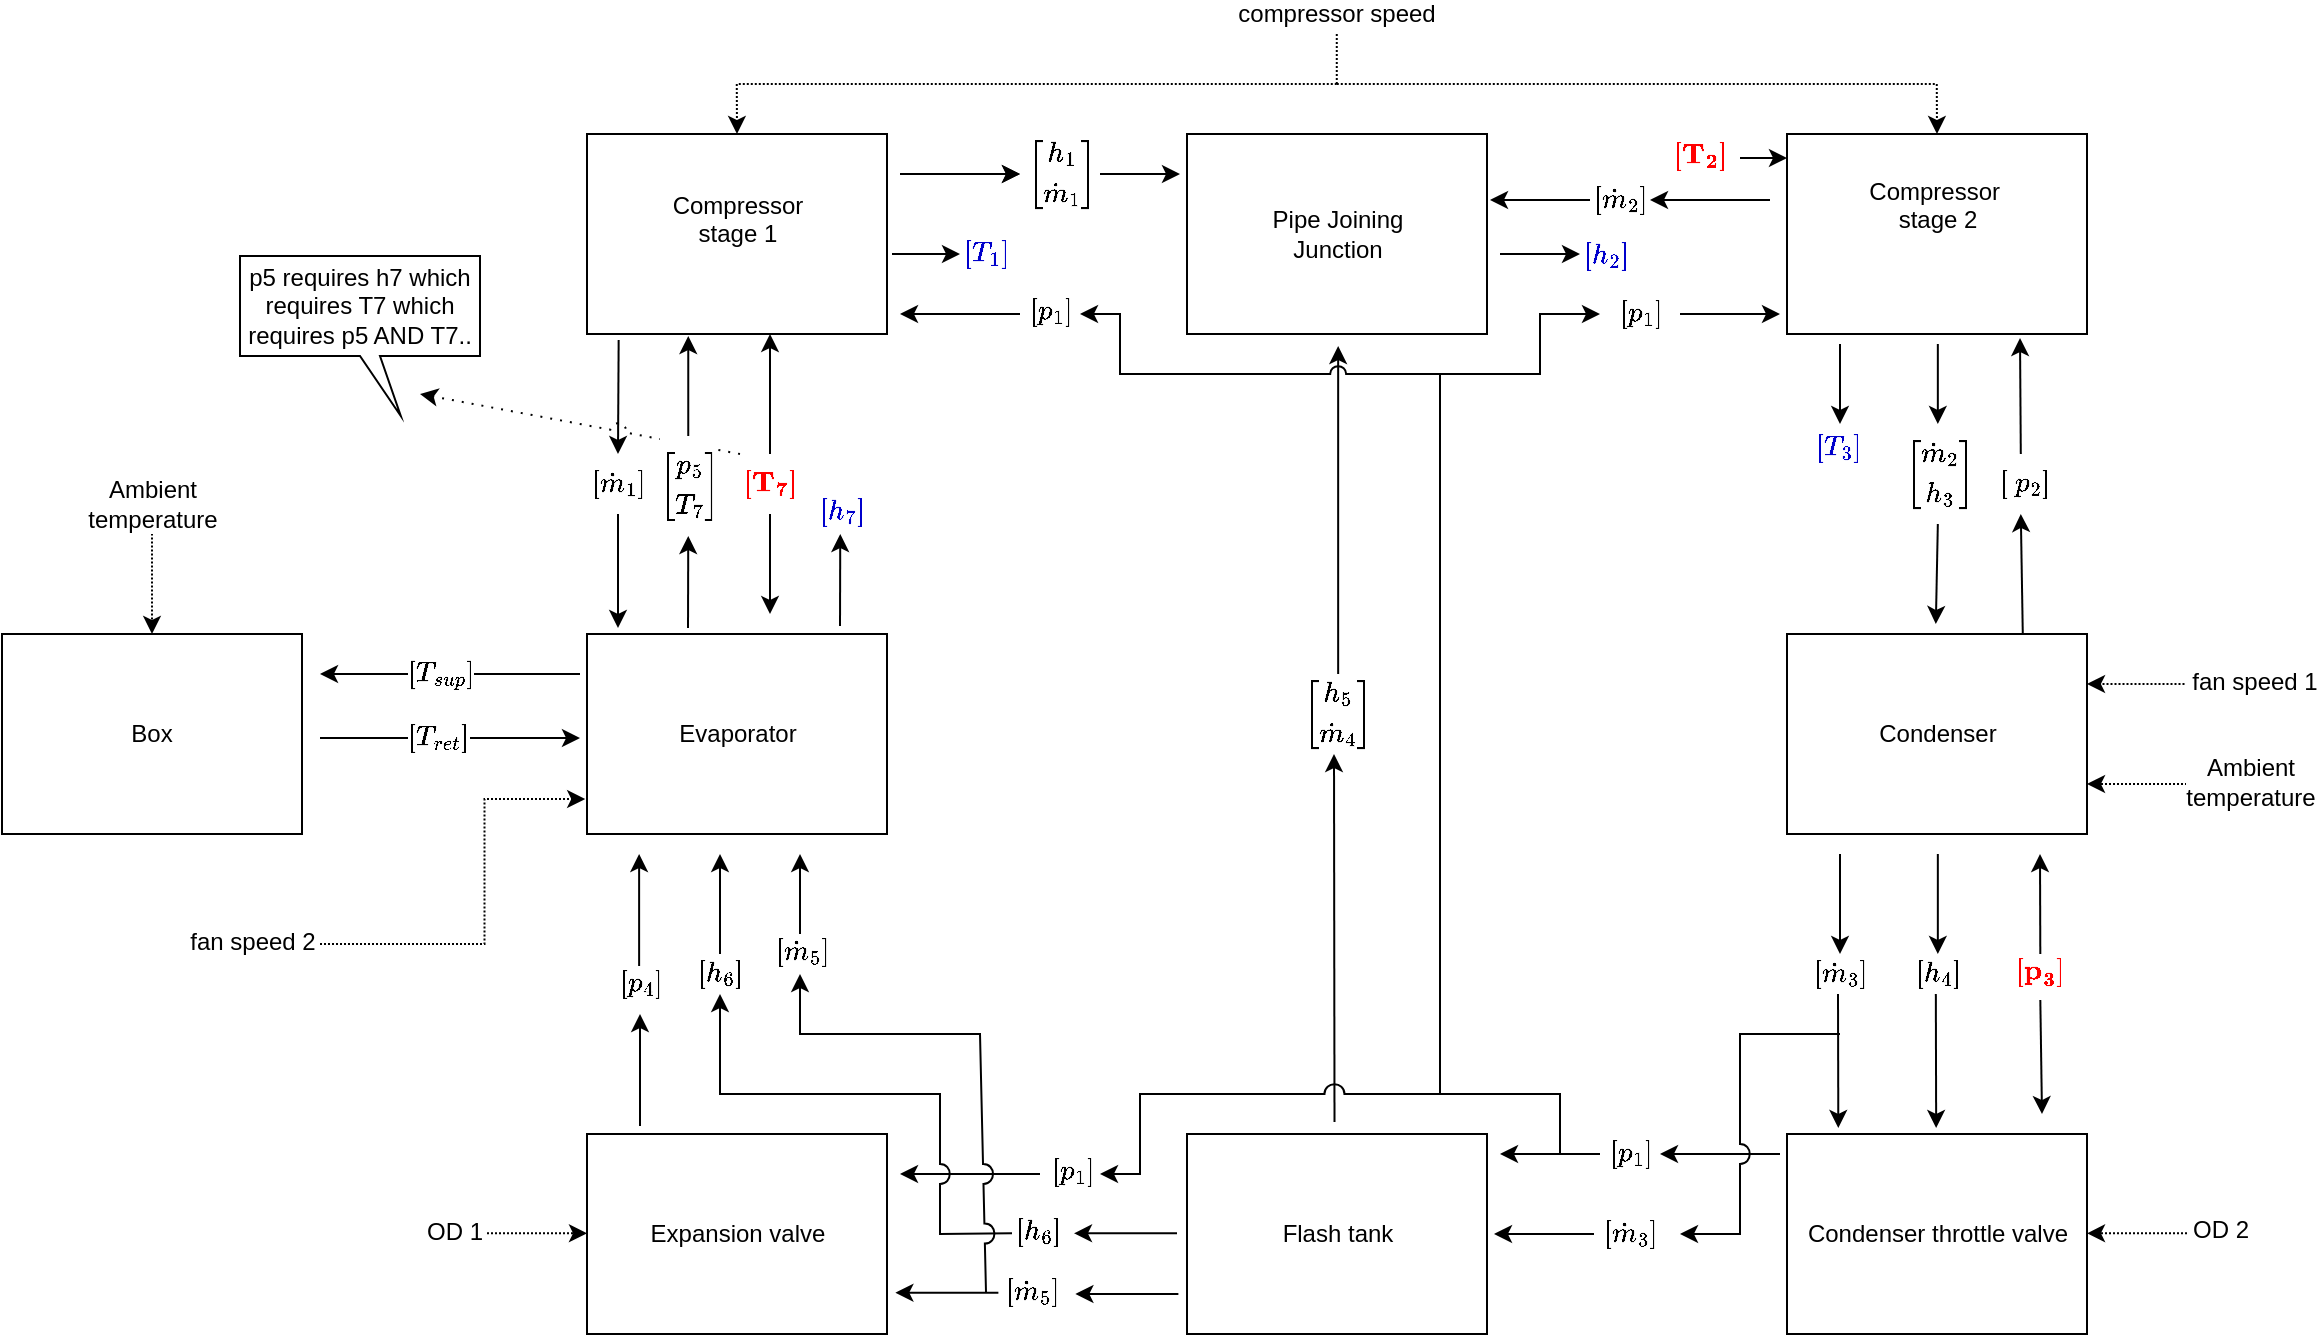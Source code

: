 <mxfile version="17.5.0" type="github">
  <diagram id="maX6PPkqGkgQO3d0mOUZ" name="New">
    <mxGraphModel dx="1007" dy="508" grid="1" gridSize="10" guides="1" tooltips="1" connect="1" arrows="1" fold="1" page="1" pageScale="1" pageWidth="1169" pageHeight="827" math="1" shadow="0">
      <root>
        <mxCell id="a6acP2pozzWjvfzwrBKU-0" />
        <mxCell id="a6acP2pozzWjvfzwrBKU-1" parent="a6acP2pozzWjvfzwrBKU-0" />
        <mxCell id="7Xz_9-x67nZ5A4HUlt5y-95" value="\begin{bmatrix}&lt;br style=&quot;font-size: 12px&quot;&gt;\textbf{T}_\textbf{7}&lt;br style=&quot;font-size: 12px&quot;&gt;\end{bmatrix}" style="edgeLabel;html=1;align=center;verticalAlign=middle;resizable=0;points=[];spacing=2;fontSize=12;horizontal=1;fontColor=#FF0000;" parent="a6acP2pozzWjvfzwrBKU-1" vertex="1" connectable="0">
          <mxGeometry x="400.998" y="249.0" as="geometry">
            <mxPoint x="-6" y="-4" as="offset" />
          </mxGeometry>
        </mxCell>
        <mxCell id="7Xz_9-x67nZ5A4HUlt5y-81" value="\begin{bmatrix}&lt;br style=&quot;font-size: 12px&quot;&gt;\dot{m}_5&lt;br style=&quot;font-size: 12px&quot;&gt;\end{bmatrix}" style="edgeLabel;html=1;align=center;verticalAlign=middle;resizable=0;points=[];spacing=2;fontSize=12;horizontal=1;" parent="a6acP2pozzWjvfzwrBKU-1" vertex="1" connectable="0">
          <mxGeometry x="410.998" y="479.0" as="geometry" />
        </mxCell>
        <mxCell id="7Xz_9-x67nZ5A4HUlt5y-77" value="\begin{bmatrix}&lt;br style=&quot;font-size: 12px&quot;&gt;h_7&lt;br&gt;\end{bmatrix}" style="edgeLabel;html=1;align=center;verticalAlign=middle;resizable=0;points=[];spacing=2;fontSize=12;horizontal=1;fontColor=#0000CC;" parent="a6acP2pozzWjvfzwrBKU-1" vertex="1" connectable="0">
          <mxGeometry x="431.001" y="259" as="geometry" />
        </mxCell>
        <mxCell id="7Xz_9-x67nZ5A4HUlt5y-76" value="\begin{bmatrix}&lt;br style=&quot;font-size: 12px&quot;&gt;T_3&lt;br style=&quot;font-size: 12px&quot;&gt;\end{bmatrix}" style="edgeLabel;html=1;align=center;verticalAlign=middle;resizable=0;points=[];spacing=2;fontSize=12;horizontal=1;fontColor=#0000CC;" parent="a6acP2pozzWjvfzwrBKU-1" vertex="1" connectable="0">
          <mxGeometry x="929.0" y="227" as="geometry" />
        </mxCell>
        <mxCell id="7Xz_9-x67nZ5A4HUlt5y-15" value="\begin{bmatrix}&lt;br style=&quot;font-size: 12px&quot;&gt;h_5\\&lt;br style=&quot;font-size: 12px&quot;&gt;\dot{m}_4&lt;br style=&quot;font-size: 12px&quot;&gt;\end{bmatrix}" style="edgeLabel;html=1;align=center;verticalAlign=middle;resizable=0;points=[];spacing=2;fontSize=12;horizontal=1;" parent="a6acP2pozzWjvfzwrBKU-1" vertex="1" connectable="0">
          <mxGeometry x="678.08" y="360" as="geometry" />
        </mxCell>
        <mxCell id="7Xz_9-x67nZ5A4HUlt5y-57" value="\begin{bmatrix}&lt;br style=&quot;font-size: 12px&quot;&gt;h_6&lt;br style=&quot;font-size: 12px&quot;&gt;\end{bmatrix}" style="edgeLabel;html=1;align=center;verticalAlign=middle;resizable=0;points=[];spacing=2;fontSize=12;horizontal=1;" parent="a6acP2pozzWjvfzwrBKU-1" vertex="1" connectable="0">
          <mxGeometry x="369.998" y="490.0" as="geometry" />
        </mxCell>
        <mxCell id="7Xz_9-x67nZ5A4HUlt5y-24" value="" style="endArrow=classic;html=1;rounded=0;" parent="a6acP2pozzWjvfzwrBKU-1" edge="1">
          <mxGeometry width="50" height="50" relative="1" as="geometry">
            <mxPoint x="677.25" y="564" as="sourcePoint" />
            <mxPoint x="677" y="380" as="targetPoint" />
          </mxGeometry>
        </mxCell>
        <mxCell id="EQVUS-7tTAIxQR2iRs7y-0" value="Compressor &lt;br style=&quot;font-size: 12px&quot;&gt;stage 1&lt;br&gt;&lt;br&gt;" style="rounded=0;whiteSpace=wrap;html=1;fontSize=12;" parent="a6acP2pozzWjvfzwrBKU-1" vertex="1">
          <mxGeometry x="303.5" y="70" width="150.0" height="100" as="geometry" />
        </mxCell>
        <mxCell id="EQVUS-7tTAIxQR2iRs7y-2" value="&lt;div&gt;Compressor&amp;nbsp;&lt;/div&gt;&lt;span style=&quot;font-size: 12px&quot;&gt;&lt;div&gt;stage 2&lt;/div&gt;&lt;div&gt;&lt;br&gt;&lt;/div&gt;&lt;div&gt;&lt;br&gt;&lt;/div&gt;&lt;/span&gt;" style="rounded=0;whiteSpace=wrap;html=1;fontSize=12;align=center;" parent="a6acP2pozzWjvfzwrBKU-1" vertex="1">
          <mxGeometry x="903.5" y="70" width="150.0" height="100" as="geometry" />
        </mxCell>
        <mxCell id="EQVUS-7tTAIxQR2iRs7y-4" value="Condenser" style="rounded=0;whiteSpace=wrap;html=1;fontSize=12;" parent="a6acP2pozzWjvfzwrBKU-1" vertex="1">
          <mxGeometry x="903.5" y="320.0" width="150.0" height="100" as="geometry" />
        </mxCell>
        <mxCell id="EQVUS-7tTAIxQR2iRs7y-6" value="Condenser throttle valve" style="rounded=0;whiteSpace=wrap;html=1;fontSize=12;" parent="a6acP2pozzWjvfzwrBKU-1" vertex="1">
          <mxGeometry x="903.5" y="570" width="150.0" height="100" as="geometry" />
        </mxCell>
        <mxCell id="EQVUS-7tTAIxQR2iRs7y-8" value="Flash tank" style="rounded=0;whiteSpace=wrap;html=1;fontSize=12;" parent="a6acP2pozzWjvfzwrBKU-1" vertex="1">
          <mxGeometry x="603.5" y="570" width="150.0" height="100" as="geometry" />
        </mxCell>
        <mxCell id="EQVUS-7tTAIxQR2iRs7y-10" value="Evaporator" style="rounded=0;whiteSpace=wrap;html=1;fontSize=12;" parent="a6acP2pozzWjvfzwrBKU-1" vertex="1">
          <mxGeometry x="303.5" y="320.0" width="150.0" height="100" as="geometry" />
        </mxCell>
        <mxCell id="EQVUS-7tTAIxQR2iRs7y-12" value="Expansion valve" style="rounded=0;whiteSpace=wrap;html=1;fontSize=12;" parent="a6acP2pozzWjvfzwrBKU-1" vertex="1">
          <mxGeometry x="303.5" y="570" width="150.0" height="100" as="geometry" />
        </mxCell>
        <mxCell id="EQVUS-7tTAIxQR2iRs7y-19" value="" style="endArrow=classic;html=1;rounded=0;entryX=-0.006;entryY=0.875;entryDx=0;entryDy=0;fontSize=12;edgeStyle=orthogonalEdgeStyle;entryPerimeter=0;dashed=1;dashPattern=1 1;" parent="a6acP2pozzWjvfzwrBKU-1" edge="1">
          <mxGeometry width="50" height="50" relative="1" as="geometry">
            <mxPoint x="170" y="475" as="sourcePoint" />
            <mxPoint x="302.6" y="402.5" as="targetPoint" />
            <Array as="points">
              <mxPoint x="252.25" y="402.5" />
            </Array>
          </mxGeometry>
        </mxCell>
        <mxCell id="2IGsuQoMTE90SmOeLrJ3-5" value="&lt;span style=&quot;font-size: 12.0px&quot;&gt;fan speed 2&lt;/span&gt;" style="edgeLabel;html=1;align=center;verticalAlign=middle;resizable=0;points=[];" vertex="1" connectable="0" parent="EQVUS-7tTAIxQR2iRs7y-19">
          <mxGeometry x="-0.436" y="2" relative="1" as="geometry">
            <mxPoint x="-92" y="1" as="offset" />
          </mxGeometry>
        </mxCell>
        <mxCell id="EQVUS-7tTAIxQR2iRs7y-21" value="" style="endArrow=classic;html=1;rounded=0;entryX=1;entryY=0.25;entryDx=0;entryDy=0;fontSize=12;dashed=1;dashPattern=1 1;" parent="a6acP2pozzWjvfzwrBKU-1" target="EQVUS-7tTAIxQR2iRs7y-4" edge="1">
          <mxGeometry width="50" height="50" relative="1" as="geometry">
            <mxPoint x="1102.25" y="345" as="sourcePoint" />
            <mxPoint x="1053.5" y="369.638" as="targetPoint" />
          </mxGeometry>
        </mxCell>
        <mxCell id="2IGsuQoMTE90SmOeLrJ3-1" value="&lt;span style=&quot;font-size: 12.0px&quot;&gt;fan speed 1&lt;/span&gt;" style="edgeLabel;html=1;align=center;verticalAlign=middle;resizable=0;points=[];" vertex="1" connectable="0" parent="EQVUS-7tTAIxQR2iRs7y-21">
          <mxGeometry x="-0.48" y="-1" relative="1" as="geometry">
            <mxPoint x="47" as="offset" />
          </mxGeometry>
        </mxCell>
        <mxCell id="EQVUS-7tTAIxQR2iRs7y-23" value="" style="endArrow=classic;html=1;rounded=0;entryX=0;entryY=0.5;entryDx=0;entryDy=0;fontSize=12;dashed=1;dashPattern=1 1;" parent="a6acP2pozzWjvfzwrBKU-1" edge="1">
          <mxGeometry width="50" height="50" relative="1" as="geometry">
            <mxPoint x="253.5" y="619.638" as="sourcePoint" />
            <mxPoint x="303.5" y="619.638" as="targetPoint" />
          </mxGeometry>
        </mxCell>
        <mxCell id="2IGsuQoMTE90SmOeLrJ3-4" value="&lt;span style=&quot;font-size: 12.0px&quot;&gt;OD 1&lt;/span&gt;" style="edgeLabel;html=1;align=center;verticalAlign=middle;resizable=0;points=[];" vertex="1" connectable="0" parent="EQVUS-7tTAIxQR2iRs7y-23">
          <mxGeometry x="0.009" relative="1" as="geometry">
            <mxPoint x="-42" y="-1" as="offset" />
          </mxGeometry>
        </mxCell>
        <mxCell id="EQVUS-7tTAIxQR2iRs7y-25" value="" style="endArrow=classic;html=1;rounded=0;entryX=1;entryY=0.5;entryDx=0;entryDy=0;fontSize=12;dashed=1;dashPattern=1 1;" parent="a6acP2pozzWjvfzwrBKU-1" edge="1">
          <mxGeometry width="50" height="50" relative="1" as="geometry">
            <mxPoint x="1103.5" y="619.638" as="sourcePoint" />
            <mxPoint x="1053.5" y="619.638" as="targetPoint" />
          </mxGeometry>
        </mxCell>
        <mxCell id="2IGsuQoMTE90SmOeLrJ3-3" value="&lt;span style=&quot;font-size: 12.0px&quot;&gt;OD 2&lt;/span&gt;" style="edgeLabel;html=1;align=center;verticalAlign=middle;resizable=0;points=[];" vertex="1" connectable="0" parent="EQVUS-7tTAIxQR2iRs7y-25">
          <mxGeometry x="-0.054" y="2" relative="1" as="geometry">
            <mxPoint x="40" y="-4" as="offset" />
          </mxGeometry>
        </mxCell>
        <mxCell id="EQVUS-7tTAIxQR2iRs7y-27" value="" style="endArrow=classic;html=1;rounded=0;entryX=0.5;entryY=0;entryDx=0;entryDy=0;fontSize=12;dashed=1;dashPattern=1 1;" parent="a6acP2pozzWjvfzwrBKU-1" target="EQVUS-7tTAIxQR2iRs7y-0" edge="1">
          <mxGeometry width="50" height="50" relative="1" as="geometry">
            <mxPoint x="678.388" y="45" as="sourcePoint" />
            <mxPoint x="715.888" y="7.5" as="targetPoint" />
            <Array as="points">
              <mxPoint x="378.388" y="45" />
            </Array>
          </mxGeometry>
        </mxCell>
        <mxCell id="EQVUS-7tTAIxQR2iRs7y-28" value="" style="endArrow=classic;html=1;rounded=0;entryX=0.5;entryY=0;entryDx=0;entryDy=0;fontSize=12;dashed=1;dashPattern=1 1;" parent="a6acP2pozzWjvfzwrBKU-1" target="EQVUS-7tTAIxQR2iRs7y-2" edge="1">
          <mxGeometry width="50" height="50" relative="1" as="geometry">
            <mxPoint x="678.388" y="45" as="sourcePoint" />
            <mxPoint x="391.0" y="82.5" as="targetPoint" />
            <Array as="points">
              <mxPoint x="978.388" y="45" />
            </Array>
          </mxGeometry>
        </mxCell>
        <mxCell id="EQVUS-7tTAIxQR2iRs7y-29" value="compressor speed" style="edgeStyle=orthogonalEdgeStyle;rounded=0;orthogonalLoop=1;jettySize=auto;html=1;endArrow=none;endFill=0;fontSize=12;dashed=1;dashPattern=1 1;" parent="a6acP2pozzWjvfzwrBKU-1" edge="1">
          <mxGeometry x="-1" y="-10" relative="1" as="geometry">
            <mxPoint x="678.388" y="20" as="sourcePoint" />
            <mxPoint x="678.388" y="45" as="targetPoint" />
            <mxPoint x="10" y="-10" as="offset" />
          </mxGeometry>
        </mxCell>
        <mxCell id="EQVUS-7tTAIxQR2iRs7y-34" value="Pipe Joining &lt;br style=&quot;font-size: 12px&quot;&gt;Junction&lt;br&gt;" style="rounded=0;whiteSpace=wrap;html=1;fontSize=12;" parent="a6acP2pozzWjvfzwrBKU-1" vertex="1">
          <mxGeometry x="603.5" y="70" width="150.0" height="100" as="geometry" />
        </mxCell>
        <mxCell id="M3D5h5YDdG_GwLnv0Bj_-5" value="\begin{bmatrix}&lt;br style=&quot;font-size: 12px&quot;&gt;\dot{m}_5&lt;br style=&quot;font-size: 12px&quot;&gt;\end{bmatrix}" style="edgeLabel;html=1;align=center;verticalAlign=middle;resizable=0;points=[];spacing=2;fontSize=12;horizontal=1;" parent="a6acP2pozzWjvfzwrBKU-1" vertex="1" connectable="0">
          <mxGeometry x="526.128" y="649.0" as="geometry" />
        </mxCell>
        <mxCell id="f2Dl9Xk0tZvhv3cU8BBC-0" value="Box" style="rounded=0;whiteSpace=wrap;html=1;fontSize=12;" parent="a6acP2pozzWjvfzwrBKU-1" vertex="1">
          <mxGeometry x="11" y="320.0" width="150.0" height="100" as="geometry" />
        </mxCell>
        <mxCell id="f2Dl9Xk0tZvhv3cU8BBC-8" value="" style="endArrow=classic;html=1;rounded=0;entryX=1;entryY=0.75;entryDx=0;entryDy=0;fontSize=12;dashed=1;dashPattern=1 1;" parent="a6acP2pozzWjvfzwrBKU-1" target="EQVUS-7tTAIxQR2iRs7y-4" edge="1">
          <mxGeometry width="50" height="50" relative="1" as="geometry">
            <mxPoint x="1103.5" y="395.0" as="sourcePoint" />
            <mxPoint x="1066" y="382.138" as="targetPoint" />
          </mxGeometry>
        </mxCell>
        <mxCell id="2IGsuQoMTE90SmOeLrJ3-2" value="&lt;span style=&quot;font-size: 12.0px&quot;&gt;Ambient&lt;/span&gt;&lt;br style=&quot;font-size: 12.0px&quot;&gt;&lt;span style=&quot;font-size: 12.0px&quot;&gt;temperature&lt;/span&gt;" style="edgeLabel;html=1;align=center;verticalAlign=middle;resizable=0;points=[];" vertex="1" connectable="0" parent="f2Dl9Xk0tZvhv3cU8BBC-8">
          <mxGeometry x="-0.351" y="-3" relative="1" as="geometry">
            <mxPoint x="47" y="2" as="offset" />
          </mxGeometry>
        </mxCell>
        <mxCell id="f2Dl9Xk0tZvhv3cU8BBC-10" value="" style="endArrow=classic;html=1;rounded=0;entryX=0.5;entryY=0;entryDx=0;entryDy=0;fontSize=12;dashed=1;dashPattern=1 1;" parent="a6acP2pozzWjvfzwrBKU-1" target="f2Dl9Xk0tZvhv3cU8BBC-0" edge="1">
          <mxGeometry width="50" height="50" relative="1" as="geometry">
            <mxPoint x="86.0" y="263.75" as="sourcePoint" />
            <mxPoint x="39.75" y="251.25" as="targetPoint" />
          </mxGeometry>
        </mxCell>
        <mxCell id="f2Dl9Xk0tZvhv3cU8BBC-11" value="Ambient&lt;br&gt;temperature" style="edgeLabel;html=1;align=center;verticalAlign=middle;resizable=0;points=[];fontSize=12;" parent="f2Dl9Xk0tZvhv3cU8BBC-10" vertex="1" connectable="0">
          <mxGeometry x="-0.455" y="-1" relative="1" as="geometry">
            <mxPoint x="1" y="-25" as="offset" />
          </mxGeometry>
        </mxCell>
        <mxCell id="7Xz_9-x67nZ5A4HUlt5y-1" value="\begin{bmatrix}&lt;br style=&quot;font-size: 12px&quot;&gt;\dot{m}_2&lt;br style=&quot;font-size: 12px&quot;&gt;\end{bmatrix}" style="edgeLabel;html=1;align=center;verticalAlign=middle;resizable=0;points=[];spacing=2;fontSize=12;horizontal=1;" parent="a6acP2pozzWjvfzwrBKU-1" vertex="1" connectable="0">
          <mxGeometry x="820.0" y="103" as="geometry" />
        </mxCell>
        <mxCell id="7Xz_9-x67nZ5A4HUlt5y-4" value="" style="endArrow=classic;html=1;rounded=0;entryX=0;entryY=0.25;entryDx=0;entryDy=0;" parent="a6acP2pozzWjvfzwrBKU-1" edge="1">
          <mxGeometry width="50" height="50" relative="1" as="geometry">
            <mxPoint x="880" y="82" as="sourcePoint" />
            <mxPoint x="903.5" y="82" as="targetPoint" />
          </mxGeometry>
        </mxCell>
        <mxCell id="7Xz_9-x67nZ5A4HUlt5y-7" value="\begin{bmatrix}&lt;br style=&quot;font-size: 12px&quot;&gt;h_2&lt;br style=&quot;font-size: 12px&quot;&gt;\end{bmatrix}" style="edgeLabel;html=1;align=center;verticalAlign=middle;resizable=0;points=[];spacing=2;fontSize=12;horizontal=1;fontColor=#0000CC;" parent="a6acP2pozzWjvfzwrBKU-1" vertex="1" connectable="0">
          <mxGeometry x="813.0" y="131" as="geometry" />
        </mxCell>
        <mxCell id="7Xz_9-x67nZ5A4HUlt5y-8" value="" style="endArrow=classic;html=1;rounded=0;" parent="a6acP2pozzWjvfzwrBKU-1" edge="1">
          <mxGeometry width="50" height="50" relative="1" as="geometry">
            <mxPoint x="760" y="130" as="sourcePoint" />
            <mxPoint x="800" y="130" as="targetPoint" />
          </mxGeometry>
        </mxCell>
        <mxCell id="7Xz_9-x67nZ5A4HUlt5y-9" value="" style="endArrow=classic;html=1;rounded=0;" parent="a6acP2pozzWjvfzwrBKU-1" edge="1">
          <mxGeometry width="50" height="50" relative="1" as="geometry">
            <mxPoint x="895" y="103" as="sourcePoint" />
            <mxPoint x="835" y="103" as="targetPoint" />
          </mxGeometry>
        </mxCell>
        <mxCell id="7Xz_9-x67nZ5A4HUlt5y-10" value="\begin{bmatrix}&lt;br style=&quot;font-size: 12px&quot;&gt;p_1&lt;br style=&quot;font-size: 12px&quot;&gt;\end{bmatrix}" style="edgeLabel;html=1;align=center;verticalAlign=middle;resizable=0;points=[];spacing=2;fontSize=12;horizontal=1;" parent="a6acP2pozzWjvfzwrBKU-1" vertex="1" connectable="0">
          <mxGeometry x="830.0" y="160" as="geometry" />
        </mxCell>
        <mxCell id="7Xz_9-x67nZ5A4HUlt5y-11" value="" style="endArrow=classic;html=1;rounded=0;" parent="a6acP2pozzWjvfzwrBKU-1" edge="1">
          <mxGeometry width="50" height="50" relative="1" as="geometry">
            <mxPoint x="805" y="103" as="sourcePoint" />
            <mxPoint x="755" y="103" as="targetPoint" />
          </mxGeometry>
        </mxCell>
        <mxCell id="7Xz_9-x67nZ5A4HUlt5y-12" value="\begin{bmatrix}&lt;br style=&quot;font-size: 12px&quot;&gt;T_1&lt;br&gt;\end{bmatrix}" style="edgeLabel;html=1;align=center;verticalAlign=middle;resizable=0;points=[];spacing=2;fontSize=12;horizontal=1;fontColor=#0000CC;" parent="a6acP2pozzWjvfzwrBKU-1" vertex="1" connectable="0">
          <mxGeometry x="503.001" y="130" as="geometry" />
        </mxCell>
        <mxCell id="7Xz_9-x67nZ5A4HUlt5y-13" value="\begin{bmatrix}&lt;br style=&quot;font-size: 12px&quot;&gt;h_1\\&lt;br style=&quot;font-size: 12px&quot;&gt;\dot{m}_1&lt;br style=&quot;font-size: 12px&quot;&gt;\end{bmatrix}" style="edgeLabel;html=1;align=center;verticalAlign=middle;resizable=0;points=[];spacing=2;fontSize=12;horizontal=1;" parent="a6acP2pozzWjvfzwrBKU-1" vertex="1" connectable="0">
          <mxGeometry x="540.001" y="90" as="geometry" />
        </mxCell>
        <mxCell id="7Xz_9-x67nZ5A4HUlt5y-14" value="" style="endArrow=classic;html=1;rounded=0;" parent="a6acP2pozzWjvfzwrBKU-1" edge="1">
          <mxGeometry width="50" height="50" relative="1" as="geometry">
            <mxPoint x="560" y="90" as="sourcePoint" />
            <mxPoint x="600" y="90" as="targetPoint" />
          </mxGeometry>
        </mxCell>
        <mxCell id="7Xz_9-x67nZ5A4HUlt5y-16" value="" style="endArrow=classic;html=1;rounded=0;" parent="a6acP2pozzWjvfzwrBKU-1" edge="1">
          <mxGeometry width="50" height="50" relative="1" as="geometry">
            <mxPoint x="679.08" y="340" as="sourcePoint" />
            <mxPoint x="679.08" y="176" as="targetPoint" />
          </mxGeometry>
        </mxCell>
        <mxCell id="7Xz_9-x67nZ5A4HUlt5y-17" value="" style="endArrow=classic;html=1;rounded=0;" parent="a6acP2pozzWjvfzwrBKU-1" edge="1">
          <mxGeometry width="50" height="50" relative="1" as="geometry">
            <mxPoint x="456" y="130" as="sourcePoint" />
            <mxPoint x="490" y="130" as="targetPoint" />
          </mxGeometry>
        </mxCell>
        <mxCell id="7Xz_9-x67nZ5A4HUlt5y-18" value="" style="endArrow=classic;html=1;rounded=0;" parent="a6acP2pozzWjvfzwrBKU-1" edge="1">
          <mxGeometry width="50" height="50" relative="1" as="geometry">
            <mxPoint x="810" y="580" as="sourcePoint" />
            <mxPoint x="810" y="160" as="targetPoint" />
            <Array as="points">
              <mxPoint x="790" y="580" />
              <mxPoint x="790" y="550" />
              <mxPoint x="730" y="550" />
              <mxPoint x="730" y="190" />
              <mxPoint x="780" y="190" />
              <mxPoint x="780" y="160" />
            </Array>
          </mxGeometry>
        </mxCell>
        <mxCell id="7Xz_9-x67nZ5A4HUlt5y-19" value="" style="endArrow=classic;html=1;rounded=0;jumpStyle=arc;jumpSize=10;" parent="a6acP2pozzWjvfzwrBKU-1" edge="1">
          <mxGeometry width="50" height="50" relative="1" as="geometry">
            <mxPoint x="750" y="550" as="sourcePoint" />
            <mxPoint x="560" y="590" as="targetPoint" />
            <Array as="points">
              <mxPoint x="580" y="550" />
              <mxPoint x="580" y="590" />
            </Array>
          </mxGeometry>
        </mxCell>
        <mxCell id="7Xz_9-x67nZ5A4HUlt5y-20" value="\begin{bmatrix}&lt;br style=&quot;font-size: 12px&quot;&gt;p_1&lt;br style=&quot;font-size: 12px&quot;&gt;\end{bmatrix}" style="edgeLabel;html=1;align=center;verticalAlign=middle;resizable=0;points=[];spacing=2;fontSize=12;horizontal=1;" parent="a6acP2pozzWjvfzwrBKU-1" vertex="1" connectable="0">
          <mxGeometry x="850.0" y="575" as="geometry">
            <mxPoint x="-25" y="5" as="offset" />
          </mxGeometry>
        </mxCell>
        <mxCell id="7Xz_9-x67nZ5A4HUlt5y-21" value="" style="endArrow=classic;html=1;rounded=0;jumpStyle=arc;jumpSize=10;" parent="a6acP2pozzWjvfzwrBKU-1" edge="1">
          <mxGeometry width="50" height="50" relative="1" as="geometry">
            <mxPoint x="900" y="580" as="sourcePoint" />
            <mxPoint x="840" y="580" as="targetPoint" />
          </mxGeometry>
        </mxCell>
        <mxCell id="7Xz_9-x67nZ5A4HUlt5y-22" value="" style="endArrow=classic;html=1;rounded=0;" parent="a6acP2pozzWjvfzwrBKU-1" edge="1">
          <mxGeometry width="50" height="50" relative="1" as="geometry">
            <mxPoint x="850" y="160" as="sourcePoint" />
            <mxPoint x="900" y="160" as="targetPoint" />
          </mxGeometry>
        </mxCell>
        <mxCell id="7Xz_9-x67nZ5A4HUlt5y-26" value="\begin{bmatrix}&lt;br style=&quot;font-size: 12px&quot;&gt;p_1&lt;br style=&quot;font-size: 12px&quot;&gt;\end{bmatrix}" style="edgeLabel;html=1;align=center;verticalAlign=middle;resizable=0;points=[];spacing=2;fontSize=12;horizontal=1;" parent="a6acP2pozzWjvfzwrBKU-1" vertex="1" connectable="0">
          <mxGeometry x="545.44" y="589" as="geometry" />
        </mxCell>
        <mxCell id="7Xz_9-x67nZ5A4HUlt5y-27" value="" style="endArrow=classic;html=1;rounded=0;jumpStyle=arc;jumpSize=10;" parent="a6acP2pozzWjvfzwrBKU-1" edge="1">
          <mxGeometry width="50" height="50" relative="1" as="geometry">
            <mxPoint x="530" y="590" as="sourcePoint" />
            <mxPoint x="460" y="590" as="targetPoint" />
          </mxGeometry>
        </mxCell>
        <mxCell id="7Xz_9-x67nZ5A4HUlt5y-28" value="" style="endArrow=classic;html=1;rounded=0;" parent="a6acP2pozzWjvfzwrBKU-1" edge="1">
          <mxGeometry width="50" height="50" relative="1" as="geometry">
            <mxPoint x="460" y="90" as="sourcePoint" />
            <mxPoint x="520" y="90" as="targetPoint" />
          </mxGeometry>
        </mxCell>
        <mxCell id="7Xz_9-x67nZ5A4HUlt5y-29" value="\begin{bmatrix}&lt;br style=&quot;font-size: 12px&quot;&gt;\dot{m}_2\\&lt;br&gt;h_3&lt;br style=&quot;font-size: 12px&quot;&gt;\end{bmatrix}" style="edgeLabel;html=1;align=center;verticalAlign=middle;resizable=0;points=[];spacing=2;fontSize=12;horizontal=1;" parent="a6acP2pozzWjvfzwrBKU-1" vertex="1" connectable="0">
          <mxGeometry x="978.92" y="240" as="geometry" />
        </mxCell>
        <mxCell id="7Xz_9-x67nZ5A4HUlt5y-30" value="" style="endArrow=classic;html=1;rounded=0;" parent="a6acP2pozzWjvfzwrBKU-1" edge="1">
          <mxGeometry width="50" height="50" relative="1" as="geometry">
            <mxPoint x="978.92" y="175" as="sourcePoint" />
            <mxPoint x="978.92" y="215" as="targetPoint" />
          </mxGeometry>
        </mxCell>
        <mxCell id="7Xz_9-x67nZ5A4HUlt5y-32" value="" style="endArrow=classic;html=1;rounded=0;" parent="a6acP2pozzWjvfzwrBKU-1" edge="1">
          <mxGeometry width="50" height="50" relative="1" as="geometry">
            <mxPoint x="978.92" y="265" as="sourcePoint" />
            <mxPoint x="977.92" y="315" as="targetPoint" />
          </mxGeometry>
        </mxCell>
        <mxCell id="7Xz_9-x67nZ5A4HUlt5y-36" value="\begin{bmatrix}\&lt;br style=&quot;font-size: 12px&quot;&gt;p_2\\&lt;br style=&quot;font-size: 12px&quot;&gt;\end{bmatrix}" style="edgeLabel;html=1;align=center;verticalAlign=middle;resizable=0;points=[];spacing=2;fontSize=12;horizontal=1;" parent="a6acP2pozzWjvfzwrBKU-1" vertex="1" connectable="0">
          <mxGeometry x="1021.398" y="245" as="geometry" />
        </mxCell>
        <mxCell id="7Xz_9-x67nZ5A4HUlt5y-38" value="" style="endArrow=classic;html=1;rounded=0;entryX=0.634;entryY=1.02;entryDx=0;entryDy=0;entryPerimeter=0;" parent="a6acP2pozzWjvfzwrBKU-1" edge="1">
          <mxGeometry width="50" height="50" relative="1" as="geometry">
            <mxPoint x="1020.4" y="230" as="sourcePoint" />
            <mxPoint x="1020.0" y="172" as="targetPoint" />
          </mxGeometry>
        </mxCell>
        <mxCell id="7Xz_9-x67nZ5A4HUlt5y-41" value="" style="endArrow=classic;html=1;rounded=0;" parent="a6acP2pozzWjvfzwrBKU-1" edge="1">
          <mxGeometry width="50" height="50" relative="1" as="geometry">
            <mxPoint x="1021.4" y="320" as="sourcePoint" />
            <mxPoint x="1020.4" y="260" as="targetPoint" />
          </mxGeometry>
        </mxCell>
        <mxCell id="7Xz_9-x67nZ5A4HUlt5y-45" value="\begin{bmatrix}&lt;br style=&quot;font-size: 12px&quot;&gt;\textbf{T}_\textbf{2}&lt;br style=&quot;font-size: 12px&quot;&gt;\end{bmatrix}" style="edgeLabel;html=1;align=center;verticalAlign=middle;resizable=0;points=[];spacing=2;fontSize=12;horizontal=1;fontColor=#FF0000;" parent="a6acP2pozzWjvfzwrBKU-1" vertex="1" connectable="0">
          <mxGeometry x="865.998" y="85.0" as="geometry">
            <mxPoint x="-6" y="-4" as="offset" />
          </mxGeometry>
        </mxCell>
        <mxCell id="7Xz_9-x67nZ5A4HUlt5y-47" value="" style="endArrow=classic;html=1;rounded=0;jumpStyle=arc;jumpSize=10;" parent="a6acP2pozzWjvfzwrBKU-1" edge="1">
          <mxGeometry width="50" height="50" relative="1" as="geometry">
            <mxPoint x="790" y="580" as="sourcePoint" />
            <mxPoint x="760" y="580" as="targetPoint" />
          </mxGeometry>
        </mxCell>
        <mxCell id="7Xz_9-x67nZ5A4HUlt5y-48" value="\begin{bmatrix}&lt;br style=&quot;font-size: 12px&quot;&gt;\dot{m}_3&lt;br style=&quot;font-size: 12px&quot;&gt;\end{bmatrix}" style="edgeLabel;html=1;align=center;verticalAlign=middle;resizable=0;points=[];spacing=2;fontSize=12;horizontal=1;" parent="a6acP2pozzWjvfzwrBKU-1" vertex="1" connectable="0">
          <mxGeometry x="850.0" y="615" as="geometry">
            <mxPoint x="-25" y="5" as="offset" />
          </mxGeometry>
        </mxCell>
        <mxCell id="7Xz_9-x67nZ5A4HUlt5y-49" value="" style="endArrow=classic;html=1;rounded=0;jumpStyle=arc;jumpSize=10;" parent="a6acP2pozzWjvfzwrBKU-1" edge="1">
          <mxGeometry width="50" height="50" relative="1" as="geometry">
            <mxPoint x="930" y="520" as="sourcePoint" />
            <mxPoint x="850" y="620" as="targetPoint" />
            <Array as="points">
              <mxPoint x="880" y="520" />
              <mxPoint x="880" y="550" />
              <mxPoint x="880" y="620" />
            </Array>
          </mxGeometry>
        </mxCell>
        <mxCell id="7Xz_9-x67nZ5A4HUlt5y-51" value="" style="endArrow=classic;html=1;rounded=0;jumpStyle=arc;jumpSize=10;" parent="a6acP2pozzWjvfzwrBKU-1" edge="1">
          <mxGeometry width="50" height="50" relative="1" as="geometry">
            <mxPoint x="807" y="620" as="sourcePoint" />
            <mxPoint x="757" y="620" as="targetPoint" />
          </mxGeometry>
        </mxCell>
        <mxCell id="7Xz_9-x67nZ5A4HUlt5y-52" value="" style="endArrow=classic;html=1;rounded=0;jumpStyle=arc;jumpSize=10;" parent="a6acP2pozzWjvfzwrBKU-1" edge="1">
          <mxGeometry width="50" height="50" relative="1" as="geometry">
            <mxPoint x="599.19" y="650" as="sourcePoint" />
            <mxPoint x="547.69" y="650" as="targetPoint" />
          </mxGeometry>
        </mxCell>
        <mxCell id="7Xz_9-x67nZ5A4HUlt5y-53" value="" style="endArrow=classic;html=1;rounded=0;jumpStyle=arc;jumpSize=10;" parent="a6acP2pozzWjvfzwrBKU-1" edge="1">
          <mxGeometry width="50" height="50" relative="1" as="geometry">
            <mxPoint x="509.19" y="649.33" as="sourcePoint" />
            <mxPoint x="457.69" y="649.33" as="targetPoint" />
          </mxGeometry>
        </mxCell>
        <mxCell id="7Xz_9-x67nZ5A4HUlt5y-54" value="\begin{bmatrix}&lt;br style=&quot;font-size: 12px&quot;&gt;h_6&lt;br style=&quot;font-size: 12px&quot;&gt;\end{bmatrix}" style="edgeLabel;html=1;align=center;verticalAlign=middle;resizable=0;points=[];spacing=2;fontSize=12;horizontal=1;" parent="a6acP2pozzWjvfzwrBKU-1" vertex="1" connectable="0">
          <mxGeometry x="529.128" y="619.0" as="geometry" />
        </mxCell>
        <mxCell id="7Xz_9-x67nZ5A4HUlt5y-55" value="" style="endArrow=classic;html=1;rounded=0;jumpStyle=arc;jumpSize=10;" parent="a6acP2pozzWjvfzwrBKU-1" edge="1">
          <mxGeometry width="50" height="50" relative="1" as="geometry">
            <mxPoint x="598.5" y="619.67" as="sourcePoint" />
            <mxPoint x="547" y="619.67" as="targetPoint" />
          </mxGeometry>
        </mxCell>
        <mxCell id="7Xz_9-x67nZ5A4HUlt5y-56" value="" style="endArrow=classic;html=1;rounded=0;jumpStyle=arc;jumpSize=10;" parent="a6acP2pozzWjvfzwrBKU-1" edge="1">
          <mxGeometry width="50" height="50" relative="1" as="geometry">
            <mxPoint x="516" y="619.67" as="sourcePoint" />
            <mxPoint x="370" y="500" as="targetPoint" />
            <Array as="points">
              <mxPoint x="480" y="620" />
              <mxPoint x="480" y="550" />
              <mxPoint x="370" y="550" />
            </Array>
          </mxGeometry>
        </mxCell>
        <mxCell id="7Xz_9-x67nZ5A4HUlt5y-58" value="" style="endArrow=classic;html=1;rounded=0;" parent="a6acP2pozzWjvfzwrBKU-1" edge="1">
          <mxGeometry width="50" height="50" relative="1" as="geometry">
            <mxPoint x="370" y="480" as="sourcePoint" />
            <mxPoint x="370" y="430" as="targetPoint" />
          </mxGeometry>
        </mxCell>
        <mxCell id="7Xz_9-x67nZ5A4HUlt5y-60" value="" style="endArrow=classic;html=1;rounded=0;jumpStyle=arc;jumpSize=8;" parent="a6acP2pozzWjvfzwrBKU-1" edge="1">
          <mxGeometry width="50" height="50" relative="1" as="geometry">
            <mxPoint x="730" y="190" as="sourcePoint" />
            <mxPoint x="550" y="160" as="targetPoint" />
            <Array as="points">
              <mxPoint x="570" y="190" />
              <mxPoint x="570" y="160" />
            </Array>
          </mxGeometry>
        </mxCell>
        <mxCell id="7Xz_9-x67nZ5A4HUlt5y-61" value="\begin{bmatrix}&lt;br&gt;p_1&lt;br&gt;\end{bmatrix}" style="edgeLabel;html=1;align=center;verticalAlign=middle;resizable=0;points=[];spacing=2;fontSize=12;horizontal=1;" parent="a6acP2pozzWjvfzwrBKU-1" vertex="1" connectable="0">
          <mxGeometry x="538.001" y="160" as="geometry">
            <mxPoint x="-3" y="-1" as="offset" />
          </mxGeometry>
        </mxCell>
        <mxCell id="7Xz_9-x67nZ5A4HUlt5y-62" value="" style="endArrow=classic;html=1;rounded=0;" parent="a6acP2pozzWjvfzwrBKU-1" edge="1">
          <mxGeometry width="50" height="50" relative="1" as="geometry">
            <mxPoint x="460" y="90" as="sourcePoint" />
            <mxPoint x="520" y="90" as="targetPoint" />
          </mxGeometry>
        </mxCell>
        <mxCell id="7Xz_9-x67nZ5A4HUlt5y-63" value="" style="endArrow=classic;html=1;rounded=0;" parent="a6acP2pozzWjvfzwrBKU-1" edge="1">
          <mxGeometry width="50" height="50" relative="1" as="geometry">
            <mxPoint x="520" y="160" as="sourcePoint" />
            <mxPoint x="460" y="160" as="targetPoint" />
          </mxGeometry>
        </mxCell>
        <mxCell id="7Xz_9-x67nZ5A4HUlt5y-64" value="\begin{bmatrix}&lt;br style=&quot;font-size: 12px&quot;&gt;\dot{m}_1&lt;br style=&quot;font-size: 12px&quot;&gt;\end{bmatrix}" style="edgeLabel;html=1;align=center;verticalAlign=middle;resizable=0;points=[];spacing=2;fontSize=12;horizontal=1;" parent="a6acP2pozzWjvfzwrBKU-1" vertex="1" connectable="0">
          <mxGeometry x="318.998" y="245" as="geometry" />
        </mxCell>
        <mxCell id="7Xz_9-x67nZ5A4HUlt5y-65" value="" style="endArrow=classic;html=1;rounded=0;" parent="a6acP2pozzWjvfzwrBKU-1" edge="1">
          <mxGeometry width="50" height="50" relative="1" as="geometry">
            <mxPoint x="319.33" y="173" as="sourcePoint" />
            <mxPoint x="319" y="230" as="targetPoint" />
          </mxGeometry>
        </mxCell>
        <mxCell id="7Xz_9-x67nZ5A4HUlt5y-66" value="" style="endArrow=classic;html=1;rounded=0;" parent="a6acP2pozzWjvfzwrBKU-1" edge="1">
          <mxGeometry width="50" height="50" relative="1" as="geometry">
            <mxPoint x="319" y="260" as="sourcePoint" />
            <mxPoint x="319" y="317" as="targetPoint" />
          </mxGeometry>
        </mxCell>
        <mxCell id="7Xz_9-x67nZ5A4HUlt5y-69" value="" style="endArrow=classic;html=1;rounded=0;" parent="a6acP2pozzWjvfzwrBKU-1" edge="1">
          <mxGeometry width="50" height="50" relative="1" as="geometry">
            <mxPoint x="395" y="230" as="sourcePoint" />
            <mxPoint x="395" y="170" as="targetPoint" />
          </mxGeometry>
        </mxCell>
        <mxCell id="7Xz_9-x67nZ5A4HUlt5y-73" value="" style="endArrow=classic;html=1;rounded=0;" parent="a6acP2pozzWjvfzwrBKU-1" edge="1">
          <mxGeometry width="50" height="50" relative="1" as="geometry">
            <mxPoint x="430" y="316" as="sourcePoint" />
            <mxPoint x="430.13" y="270" as="targetPoint" />
          </mxGeometry>
        </mxCell>
        <mxCell id="7Xz_9-x67nZ5A4HUlt5y-75" value="" style="endArrow=classic;html=1;rounded=0;" parent="a6acP2pozzWjvfzwrBKU-1" edge="1">
          <mxGeometry width="50" height="50" relative="1" as="geometry">
            <mxPoint x="930.0" y="175" as="sourcePoint" />
            <mxPoint x="930.0" y="215" as="targetPoint" />
          </mxGeometry>
        </mxCell>
        <mxCell id="7Xz_9-x67nZ5A4HUlt5y-80" value="" style="endArrow=classic;html=1;rounded=0;jumpStyle=arc;jumpSize=10;" parent="a6acP2pozzWjvfzwrBKU-1" edge="1">
          <mxGeometry width="50" height="50" relative="1" as="geometry">
            <mxPoint x="503" y="649" as="sourcePoint" />
            <mxPoint x="410" y="490" as="targetPoint" />
            <Array as="points">
              <mxPoint x="503" y="649" />
              <mxPoint x="500" y="520" />
              <mxPoint x="410" y="520" />
            </Array>
          </mxGeometry>
        </mxCell>
        <mxCell id="7Xz_9-x67nZ5A4HUlt5y-82" value="" style="endArrow=classic;html=1;rounded=0;" parent="a6acP2pozzWjvfzwrBKU-1" edge="1">
          <mxGeometry width="50" height="50" relative="1" as="geometry">
            <mxPoint x="410" y="470" as="sourcePoint" />
            <mxPoint x="410" y="430" as="targetPoint" />
          </mxGeometry>
        </mxCell>
        <mxCell id="7Xz_9-x67nZ5A4HUlt5y-83" value="\begin{bmatrix}&lt;br style=&quot;font-size: 12px&quot;&gt;p_4&lt;br style=&quot;font-size: 12px&quot;&gt;\end{bmatrix}" style="edgeLabel;html=1;align=center;verticalAlign=middle;resizable=0;points=[];spacing=2;fontSize=12;horizontal=1;" parent="a6acP2pozzWjvfzwrBKU-1" vertex="1" connectable="0">
          <mxGeometry x="330.0" y="495" as="geometry" />
        </mxCell>
        <mxCell id="7Xz_9-x67nZ5A4HUlt5y-84" value="" style="endArrow=classic;html=1;rounded=0;" parent="a6acP2pozzWjvfzwrBKU-1" edge="1">
          <mxGeometry width="50" height="50" relative="1" as="geometry">
            <mxPoint x="330.0" y="566" as="sourcePoint" />
            <mxPoint x="330" y="510" as="targetPoint" />
          </mxGeometry>
        </mxCell>
        <mxCell id="7Xz_9-x67nZ5A4HUlt5y-85" value="" style="endArrow=classic;html=1;rounded=0;" parent="a6acP2pozzWjvfzwrBKU-1" edge="1">
          <mxGeometry width="50" height="50" relative="1" as="geometry">
            <mxPoint x="329.56" y="486" as="sourcePoint" />
            <mxPoint x="329.56" y="430" as="targetPoint" />
          </mxGeometry>
        </mxCell>
        <mxCell id="7Xz_9-x67nZ5A4HUlt5y-88" value="&lt;font color=&quot;#000000&quot;&gt;p5 requires h7 which requires T7 which requires p5 AND T7..&lt;/font&gt;" style="shape=callout;whiteSpace=wrap;html=1;perimeter=calloutPerimeter;fontColor=#0000CC;position2=0.67;base=10;" parent="a6acP2pozzWjvfzwrBKU-1" vertex="1">
          <mxGeometry x="130" y="131" width="120" height="80" as="geometry" />
        </mxCell>
        <mxCell id="7Xz_9-x67nZ5A4HUlt5y-89" value="" style="endArrow=classic;html=1;rounded=0;fontColor=#000000;jumpStyle=arc;jumpSize=8;dashed=1;dashPattern=1 4;" parent="a6acP2pozzWjvfzwrBKU-1" edge="1">
          <mxGeometry width="50" height="50" relative="1" as="geometry">
            <mxPoint x="380" y="230" as="sourcePoint" />
            <mxPoint x="220" y="200" as="targetPoint" />
          </mxGeometry>
        </mxCell>
        <mxCell id="7Xz_9-x67nZ5A4HUlt5y-91" value="\begin{bmatrix}&lt;br style=&quot;font-size: 12px&quot;&gt;p_5\\&lt;br style=&quot;font-size: 12px&quot;&gt;T_7&lt;br style=&quot;font-size: 12px&quot;&gt;\end{bmatrix}" style="edgeLabel;html=1;align=center;verticalAlign=middle;resizable=0;points=[];spacing=2;fontSize=12;horizontal=1;" parent="a6acP2pozzWjvfzwrBKU-1" vertex="1" connectable="0">
          <mxGeometry x="354.128" y="246" as="geometry" />
        </mxCell>
        <mxCell id="7Xz_9-x67nZ5A4HUlt5y-92" value="" style="endArrow=classic;html=1;rounded=0;" parent="a6acP2pozzWjvfzwrBKU-1" edge="1">
          <mxGeometry width="50" height="50" relative="1" as="geometry">
            <mxPoint x="354.0" y="317" as="sourcePoint" />
            <mxPoint x="354.13" y="271" as="targetPoint" />
          </mxGeometry>
        </mxCell>
        <mxCell id="7Xz_9-x67nZ5A4HUlt5y-93" value="" style="endArrow=classic;html=1;rounded=0;" parent="a6acP2pozzWjvfzwrBKU-1" edge="1">
          <mxGeometry width="50" height="50" relative="1" as="geometry">
            <mxPoint x="354.13" y="221" as="sourcePoint" />
            <mxPoint x="354.13" y="171" as="targetPoint" />
          </mxGeometry>
        </mxCell>
        <mxCell id="7Xz_9-x67nZ5A4HUlt5y-94" value="" style="endArrow=classic;html=1;rounded=0;" parent="a6acP2pozzWjvfzwrBKU-1" edge="1">
          <mxGeometry width="50" height="50" relative="1" as="geometry">
            <mxPoint x="395" y="260" as="sourcePoint" />
            <mxPoint x="395" y="310" as="targetPoint" />
          </mxGeometry>
        </mxCell>
        <mxCell id="2IGsuQoMTE90SmOeLrJ3-7" value="" style="group" vertex="1" connectable="0" parent="a6acP2pozzWjvfzwrBKU-1">
          <mxGeometry x="170" y="372" width="130" as="geometry" />
        </mxCell>
        <mxCell id="7Xz_9-x67nZ5A4HUlt5y-87" value="" style="endArrow=classic;html=1;rounded=0;" parent="2IGsuQoMTE90SmOeLrJ3-7" edge="1">
          <mxGeometry width="50" height="50" relative="1" as="geometry">
            <mxPoint as="sourcePoint" />
            <mxPoint x="130" as="targetPoint" />
          </mxGeometry>
        </mxCell>
        <mxCell id="7Xz_9-x67nZ5A4HUlt5y-86" value="\begin{bmatrix}&lt;br style=&quot;font-size: 12px&quot;&gt;T_{ret}&lt;br style=&quot;font-size: 12px&quot;&gt;\end{bmatrix}" style="edgeLabel;html=1;align=center;verticalAlign=middle;resizable=0;points=[];spacing=2;fontSize=12;horizontal=1;" parent="2IGsuQoMTE90SmOeLrJ3-7" vertex="1" connectable="0">
          <mxGeometry x="58.998" as="geometry" />
        </mxCell>
        <mxCell id="2IGsuQoMTE90SmOeLrJ3-8" value="" style="group" vertex="1" connectable="0" parent="a6acP2pozzWjvfzwrBKU-1">
          <mxGeometry x="170" y="340" width="130" as="geometry" />
        </mxCell>
        <mxCell id="7Xz_9-x67nZ5A4HUlt5y-71" value="" style="endArrow=classic;html=1;rounded=0;" parent="2IGsuQoMTE90SmOeLrJ3-8" edge="1">
          <mxGeometry width="50" height="50" relative="1" as="geometry">
            <mxPoint x="130" as="sourcePoint" />
            <mxPoint as="targetPoint" />
          </mxGeometry>
        </mxCell>
        <mxCell id="7Xz_9-x67nZ5A4HUlt5y-72" value="\begin{bmatrix}&lt;br style=&quot;font-size: 12px&quot;&gt;T_{sup}&lt;br style=&quot;font-size: 12px&quot;&gt;\end{bmatrix}" style="edgeLabel;html=1;align=center;verticalAlign=middle;resizable=0;points=[];spacing=2;fontSize=12;horizontal=1;" parent="2IGsuQoMTE90SmOeLrJ3-8" vertex="1" connectable="0">
          <mxGeometry x="59.998" as="geometry" />
        </mxCell>
        <mxCell id="2IGsuQoMTE90SmOeLrJ3-9" value="" style="group" vertex="1" connectable="0" parent="a6acP2pozzWjvfzwrBKU-1">
          <mxGeometry x="929" y="480" width="1.0" height="87" as="geometry" />
        </mxCell>
        <mxCell id="7Xz_9-x67nZ5A4HUlt5y-33" value="\begin{bmatrix}&lt;br style=&quot;font-size: 12px&quot;&gt;\dot{m}_3&lt;br style=&quot;font-size: 12px&quot;&gt;\end{bmatrix}" style="edgeLabel;html=1;align=center;verticalAlign=middle;resizable=0;points=[];spacing=2;fontSize=12;horizontal=1;" parent="2IGsuQoMTE90SmOeLrJ3-9" vertex="1" connectable="0">
          <mxGeometry x="0.998" y="10.0" as="geometry" />
        </mxCell>
        <mxCell id="7Xz_9-x67nZ5A4HUlt5y-34" value="" style="endArrow=classic;html=1;rounded=0;" parent="2IGsuQoMTE90SmOeLrJ3-9" edge="1">
          <mxGeometry width="50" height="50" relative="1" as="geometry">
            <mxPoint x="1" y="-50" as="sourcePoint" />
            <mxPoint x="1.0" as="targetPoint" />
          </mxGeometry>
        </mxCell>
        <mxCell id="7Xz_9-x67nZ5A4HUlt5y-35" value="" style="endArrow=classic;html=1;rounded=0;" parent="2IGsuQoMTE90SmOeLrJ3-9" edge="1">
          <mxGeometry width="50" height="50" relative="1" as="geometry">
            <mxPoint y="20" as="sourcePoint" />
            <mxPoint x="0.16" y="87" as="targetPoint" />
          </mxGeometry>
        </mxCell>
        <mxCell id="2IGsuQoMTE90SmOeLrJ3-10" value="" style="group" vertex="1" connectable="0" parent="a6acP2pozzWjvfzwrBKU-1">
          <mxGeometry x="1029.998" y="480" width="0.162" height="23" as="geometry" />
        </mxCell>
        <mxCell id="7Xz_9-x67nZ5A4HUlt5y-42" value="\begin{bmatrix}&lt;br style=&quot;font-size: 12px&quot;&gt;\textbf{p}_\textbf{3}&lt;br style=&quot;font-size: 12px&quot;&gt;\end{bmatrix}" style="edgeLabel;html=1;align=center;verticalAlign=middle;resizable=0;points=[];spacing=2;fontSize=12;horizontal=1;fontColor=#FF0000;" parent="2IGsuQoMTE90SmOeLrJ3-10" vertex="1" connectable="0">
          <mxGeometry x="6" y="13.0" as="geometry">
            <mxPoint x="-6" y="-4" as="offset" />
          </mxGeometry>
        </mxCell>
        <mxCell id="7Xz_9-x67nZ5A4HUlt5y-43" value="" style="endArrow=classic;html=1;rounded=0;" parent="2IGsuQoMTE90SmOeLrJ3-10" edge="1">
          <mxGeometry width="50" height="50" relative="1" as="geometry">
            <mxPoint x="0.162" y="23" as="sourcePoint" />
            <mxPoint x="1.002" y="80" as="targetPoint" />
          </mxGeometry>
        </mxCell>
        <mxCell id="7Xz_9-x67nZ5A4HUlt5y-44" value="" style="endArrow=classic;html=1;rounded=0;" parent="2IGsuQoMTE90SmOeLrJ3-10" edge="1">
          <mxGeometry width="50" height="50" relative="1" as="geometry">
            <mxPoint x="0.162" as="sourcePoint" />
            <mxPoint x="0.002" y="-50" as="targetPoint" />
          </mxGeometry>
        </mxCell>
        <mxCell id="2IGsuQoMTE90SmOeLrJ3-11" value="" style="group" vertex="1" connectable="0" parent="a6acP2pozzWjvfzwrBKU-1">
          <mxGeometry x="977.92" y="480" width="1.0" height="87" as="geometry" />
        </mxCell>
        <mxCell id="2IGsuQoMTE90SmOeLrJ3-12" value="\begin{bmatrix}&lt;br style=&quot;font-size: 12px&quot;&gt;h_4&lt;br style=&quot;font-size: 12px&quot;&gt;\end{bmatrix}" style="edgeLabel;html=1;align=center;verticalAlign=middle;resizable=0;points=[];spacing=2;fontSize=12;horizontal=1;" vertex="1" connectable="0" parent="2IGsuQoMTE90SmOeLrJ3-11">
          <mxGeometry x="0.998" y="10.0" as="geometry" />
        </mxCell>
        <mxCell id="2IGsuQoMTE90SmOeLrJ3-13" value="" style="endArrow=classic;html=1;rounded=0;" edge="1" parent="2IGsuQoMTE90SmOeLrJ3-11">
          <mxGeometry width="50" height="50" relative="1" as="geometry">
            <mxPoint x="1" y="-50" as="sourcePoint" />
            <mxPoint x="1.0" as="targetPoint" />
          </mxGeometry>
        </mxCell>
        <mxCell id="2IGsuQoMTE90SmOeLrJ3-14" value="" style="endArrow=classic;html=1;rounded=0;" edge="1" parent="2IGsuQoMTE90SmOeLrJ3-11">
          <mxGeometry width="50" height="50" relative="1" as="geometry">
            <mxPoint y="20" as="sourcePoint" />
            <mxPoint x="0.16" y="87" as="targetPoint" />
          </mxGeometry>
        </mxCell>
      </root>
    </mxGraphModel>
  </diagram>
</mxfile>
